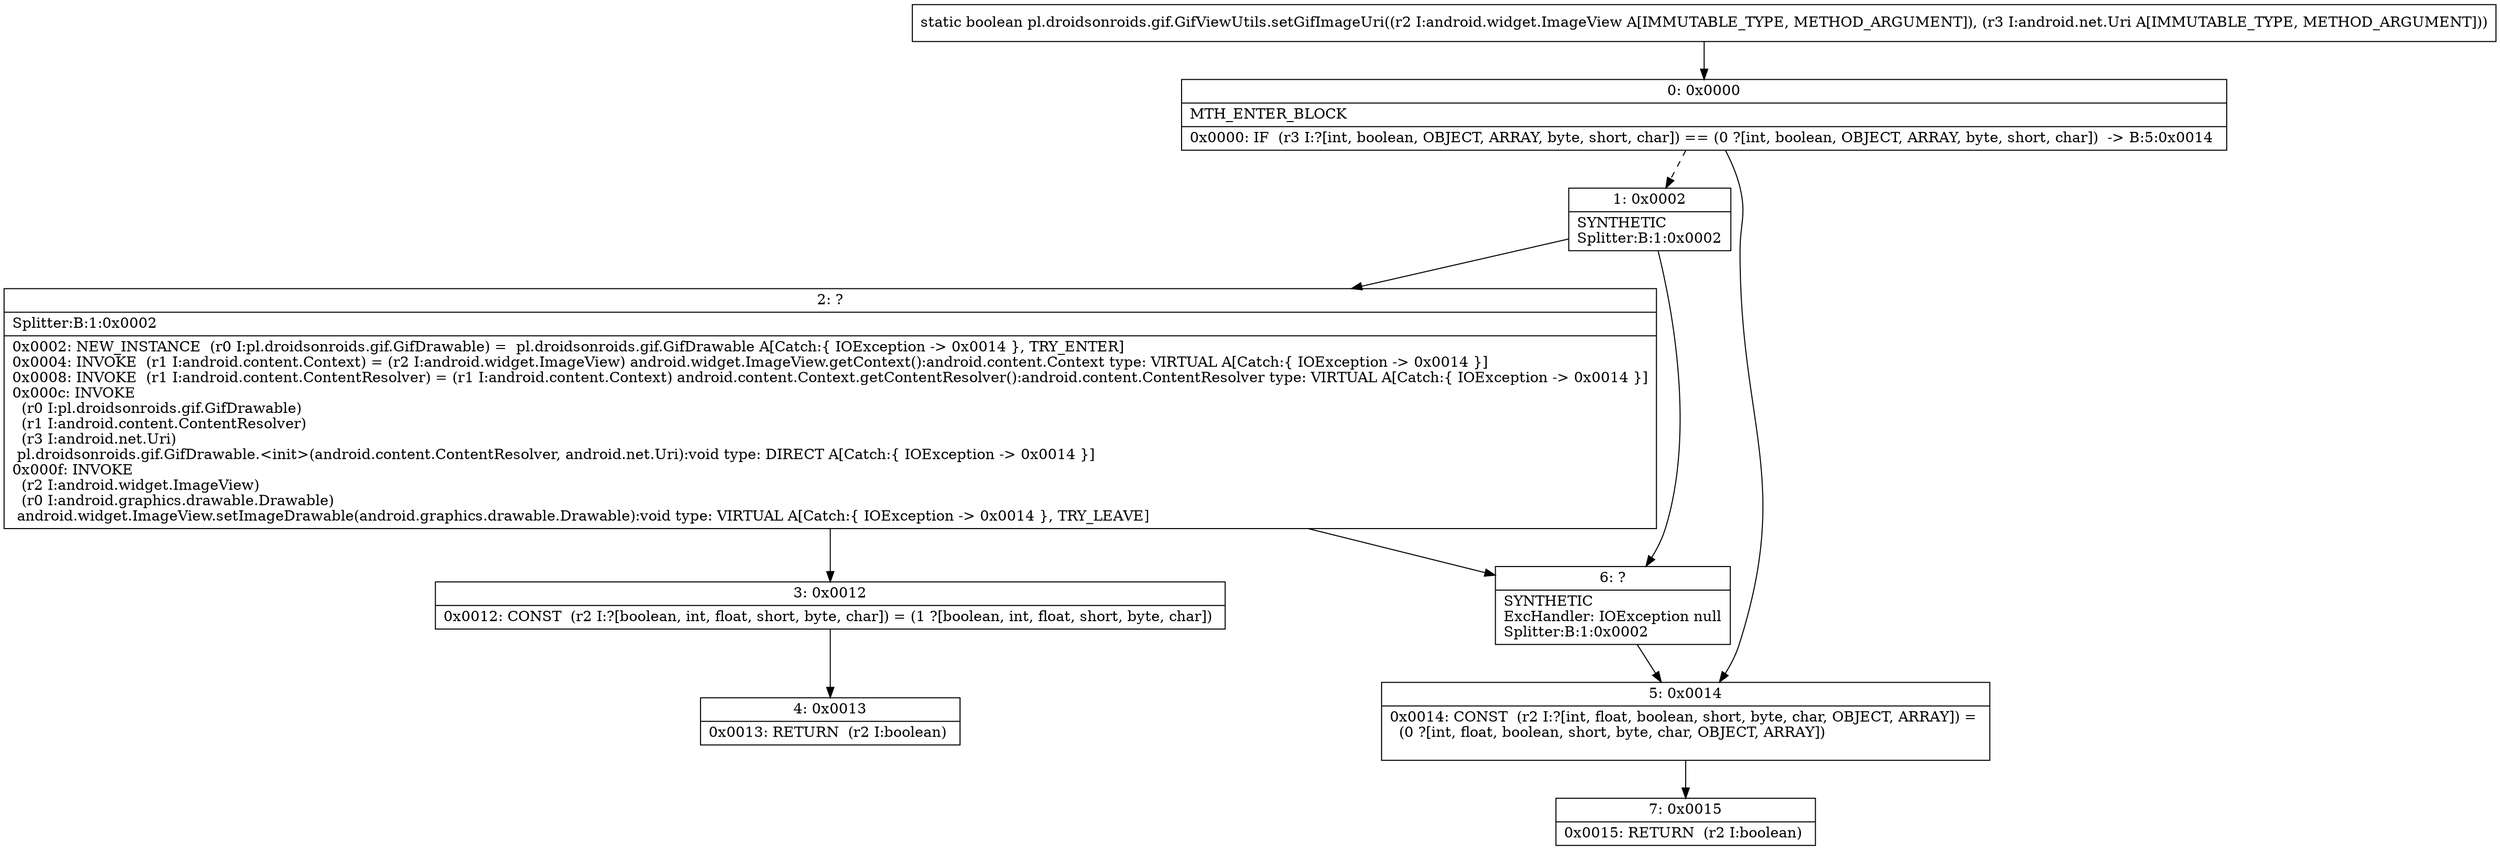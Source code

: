 digraph "CFG forpl.droidsonroids.gif.GifViewUtils.setGifImageUri(Landroid\/widget\/ImageView;Landroid\/net\/Uri;)Z" {
Node_0 [shape=record,label="{0\:\ 0x0000|MTH_ENTER_BLOCK\l|0x0000: IF  (r3 I:?[int, boolean, OBJECT, ARRAY, byte, short, char]) == (0 ?[int, boolean, OBJECT, ARRAY, byte, short, char])  \-\> B:5:0x0014 \l}"];
Node_1 [shape=record,label="{1\:\ 0x0002|SYNTHETIC\lSplitter:B:1:0x0002\l}"];
Node_2 [shape=record,label="{2\:\ ?|Splitter:B:1:0x0002\l|0x0002: NEW_INSTANCE  (r0 I:pl.droidsonroids.gif.GifDrawable) =  pl.droidsonroids.gif.GifDrawable A[Catch:\{ IOException \-\> 0x0014 \}, TRY_ENTER]\l0x0004: INVOKE  (r1 I:android.content.Context) = (r2 I:android.widget.ImageView) android.widget.ImageView.getContext():android.content.Context type: VIRTUAL A[Catch:\{ IOException \-\> 0x0014 \}]\l0x0008: INVOKE  (r1 I:android.content.ContentResolver) = (r1 I:android.content.Context) android.content.Context.getContentResolver():android.content.ContentResolver type: VIRTUAL A[Catch:\{ IOException \-\> 0x0014 \}]\l0x000c: INVOKE  \l  (r0 I:pl.droidsonroids.gif.GifDrawable)\l  (r1 I:android.content.ContentResolver)\l  (r3 I:android.net.Uri)\l pl.droidsonroids.gif.GifDrawable.\<init\>(android.content.ContentResolver, android.net.Uri):void type: DIRECT A[Catch:\{ IOException \-\> 0x0014 \}]\l0x000f: INVOKE  \l  (r2 I:android.widget.ImageView)\l  (r0 I:android.graphics.drawable.Drawable)\l android.widget.ImageView.setImageDrawable(android.graphics.drawable.Drawable):void type: VIRTUAL A[Catch:\{ IOException \-\> 0x0014 \}, TRY_LEAVE]\l}"];
Node_3 [shape=record,label="{3\:\ 0x0012|0x0012: CONST  (r2 I:?[boolean, int, float, short, byte, char]) = (1 ?[boolean, int, float, short, byte, char]) \l}"];
Node_4 [shape=record,label="{4\:\ 0x0013|0x0013: RETURN  (r2 I:boolean) \l}"];
Node_5 [shape=record,label="{5\:\ 0x0014|0x0014: CONST  (r2 I:?[int, float, boolean, short, byte, char, OBJECT, ARRAY]) = \l  (0 ?[int, float, boolean, short, byte, char, OBJECT, ARRAY])\l \l}"];
Node_6 [shape=record,label="{6\:\ ?|SYNTHETIC\lExcHandler: IOException null\lSplitter:B:1:0x0002\l}"];
Node_7 [shape=record,label="{7\:\ 0x0015|0x0015: RETURN  (r2 I:boolean) \l}"];
MethodNode[shape=record,label="{static boolean pl.droidsonroids.gif.GifViewUtils.setGifImageUri((r2 I:android.widget.ImageView A[IMMUTABLE_TYPE, METHOD_ARGUMENT]), (r3 I:android.net.Uri A[IMMUTABLE_TYPE, METHOD_ARGUMENT])) }"];
MethodNode -> Node_0;
Node_0 -> Node_1[style=dashed];
Node_0 -> Node_5;
Node_1 -> Node_2;
Node_1 -> Node_6;
Node_2 -> Node_3;
Node_2 -> Node_6;
Node_3 -> Node_4;
Node_5 -> Node_7;
Node_6 -> Node_5;
}

